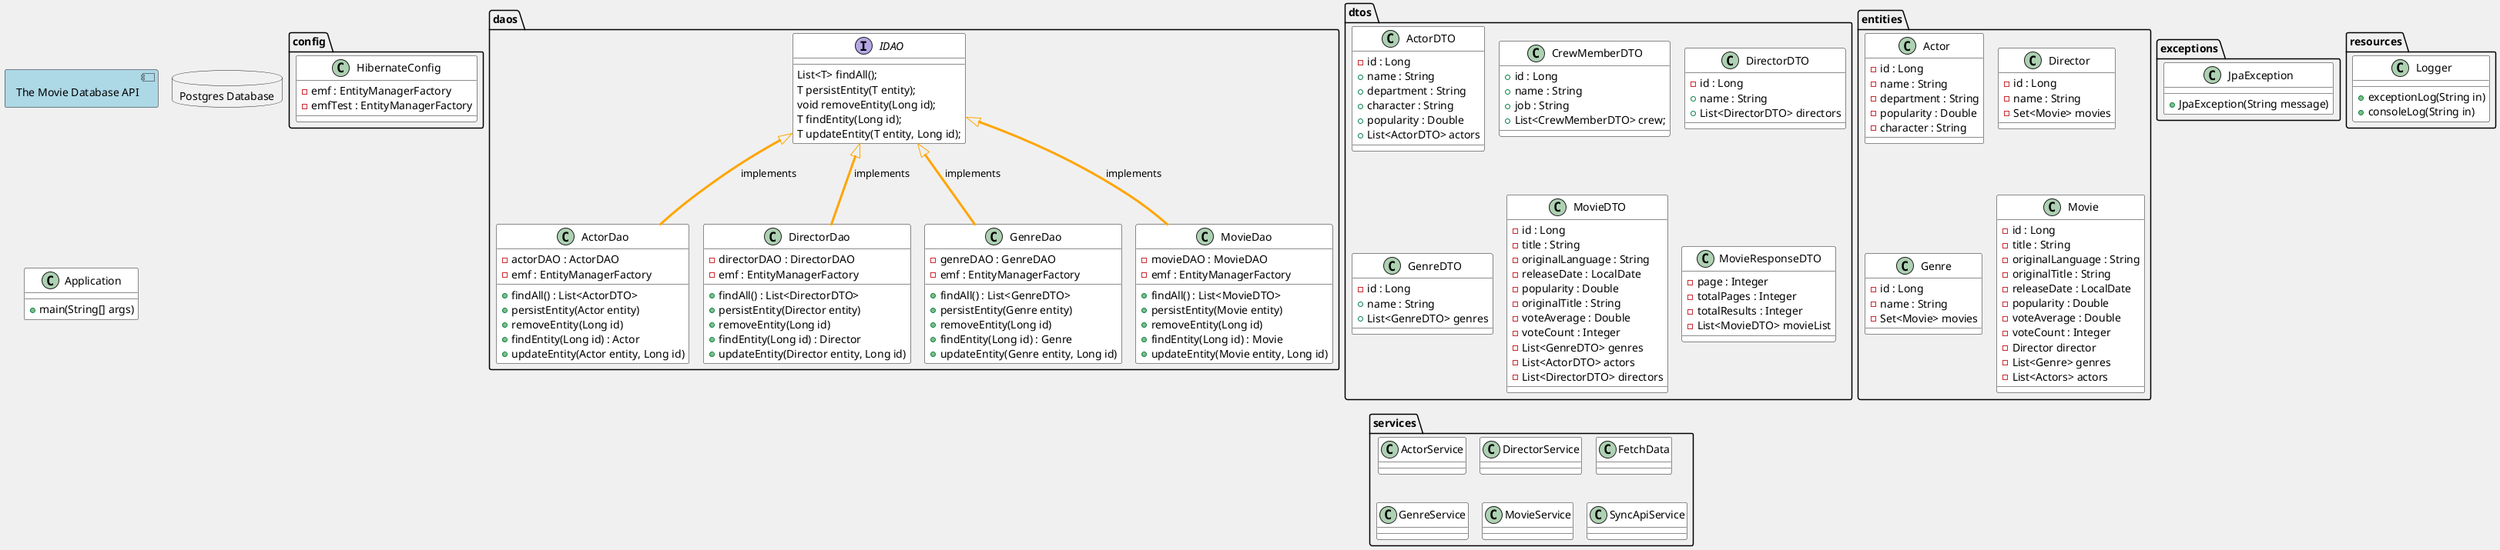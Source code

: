 @startuml
!pragma layout smetana

component TMDB_API [
The Movie Database API
]

database Database [
Postgres Database
]

'' Styling
skinparam ArrowThickness 3
skinparam ArrowColor Orange
skinparam backgroundColor #f0f0f0
skinparam borderColor Black
skinparam borderThickness 1

skinparam class {
  BackgroundColor white
}

skinparam Component {
  BackgroundColor Lightblue
}

''

Class Application {
  +main(String[] args)
}


package "config" {
Class HibernateConfig {
- emf : EntityManagerFactory
- emfTest : EntityManagerFactory
}
}

package "daos" {
Interface IDAO {
	List<T> findAll();
	T persistEntity(T entity);
	void removeEntity(Long id);
	T findEntity(Long id);
	T updateEntity(T entity, Long id);
}

Class ActorDao {
- actorDAO : ActorDAO
- emf : EntityManagerFactory
+ findAll() : List<ActorDTO>
+ persistEntity(Actor entity)
+ removeEntity(Long id)
+ findEntity(Long id) : Actor
+ updateEntity(Actor entity, Long id)
}

Class DirectorDao {
- directorDAO : DirectorDAO
- emf : EntityManagerFactory
+ findAll() : List<DirectorDTO>
+ persistEntity(Director entity)
+ removeEntity(Long id)
+ findEntity(Long id) : Director
+ updateEntity(Director entity, Long id)
}

Class GenreDao {
- genreDAO : GenreDAO
- emf : EntityManagerFactory
+ findAll() : List<GenreDTO>
+ persistEntity(Genre entity)
+ removeEntity(Long id)
+ findEntity(Long id) : Genre
+ updateEntity(Genre entity, Long id)
}

Class MovieDao {
- movieDAO : MovieDAO
- emf : EntityManagerFactory
+ findAll() : List<MovieDTO>
+ persistEntity(Movie entity)
+ removeEntity(Long id)
+ findEntity(Long id) : Movie
+ updateEntity(Movie entity, Long id)
}
}

package "dtos" {
Class ActorDTO {
- id : Long
+ name : String
+ department : String
+ character : String
+ popularity : Double
+ List<ActorDTO> actors
}

Class CrewMemberDTO {
+ id : Long
+ name : String
+ job : String
+ List<CrewMemberDTO> crew;
}

Class DirectorDTO {
- id : Long
+ name : String
+ List<DirectorDTO> directors
}

Class GenreDTO {
- id : Long
+ name : String
+ List<GenreDTO> genres
}

Class MovieDTO {
- id : Long
- title : String
- originalLanguage : String
- releaseDate : LocalDate
- popularity : Double
- originalTitle : String
- voteAverage : Double
- voteCount : Integer
- List<GenreDTO> genres
- List<ActorDTO> actors
- List<DirectorDTO> directors
}

Class MovieResponseDTO {
- page : Integer
- totalPages : Integer
- totalResults : Integer
- List<MovieDTO> movieList
}
}

package "entities" {
Class Actor {
- id : Long
- name : String
- department : String
- popularity : Double
- character : String
}

Class Director {
- id : Long
- name : String
- Set<Movie> movies
}

Class Genre {
- id : Long
- name : String
- Set<Movie> movies
}

Class Movie {
- id : Long
- title : String
- originalLanguage : String
- originalTitle : String
- releaseDate : LocalDate
- popularity : Double
- voteAverage : Double
- voteCount : Integer
- Director director
- List<Genre> genres
- List<Actors> actors
}
}

package "exceptions" {
  class JpaException {
    +JpaException(String message)
  }
}

package "resources" {
Class Logger {
  +exceptionLog(String in)
  +consoleLog(String in)
}
}

package "services" {
Class ActorService {
  }

Class DirectorService {
  }

Class FetchData {}
Class GenreService {}
Class MovieService {}
Class SyncApiService {}
}


' Define relationships
IDAO <|-- ActorDao : implements
IDAO <|-- DirectorDao : implements
IDAO <|-- GenreDao : implements
IDAO <|-- MovieDao : implements
@enduml@enduml